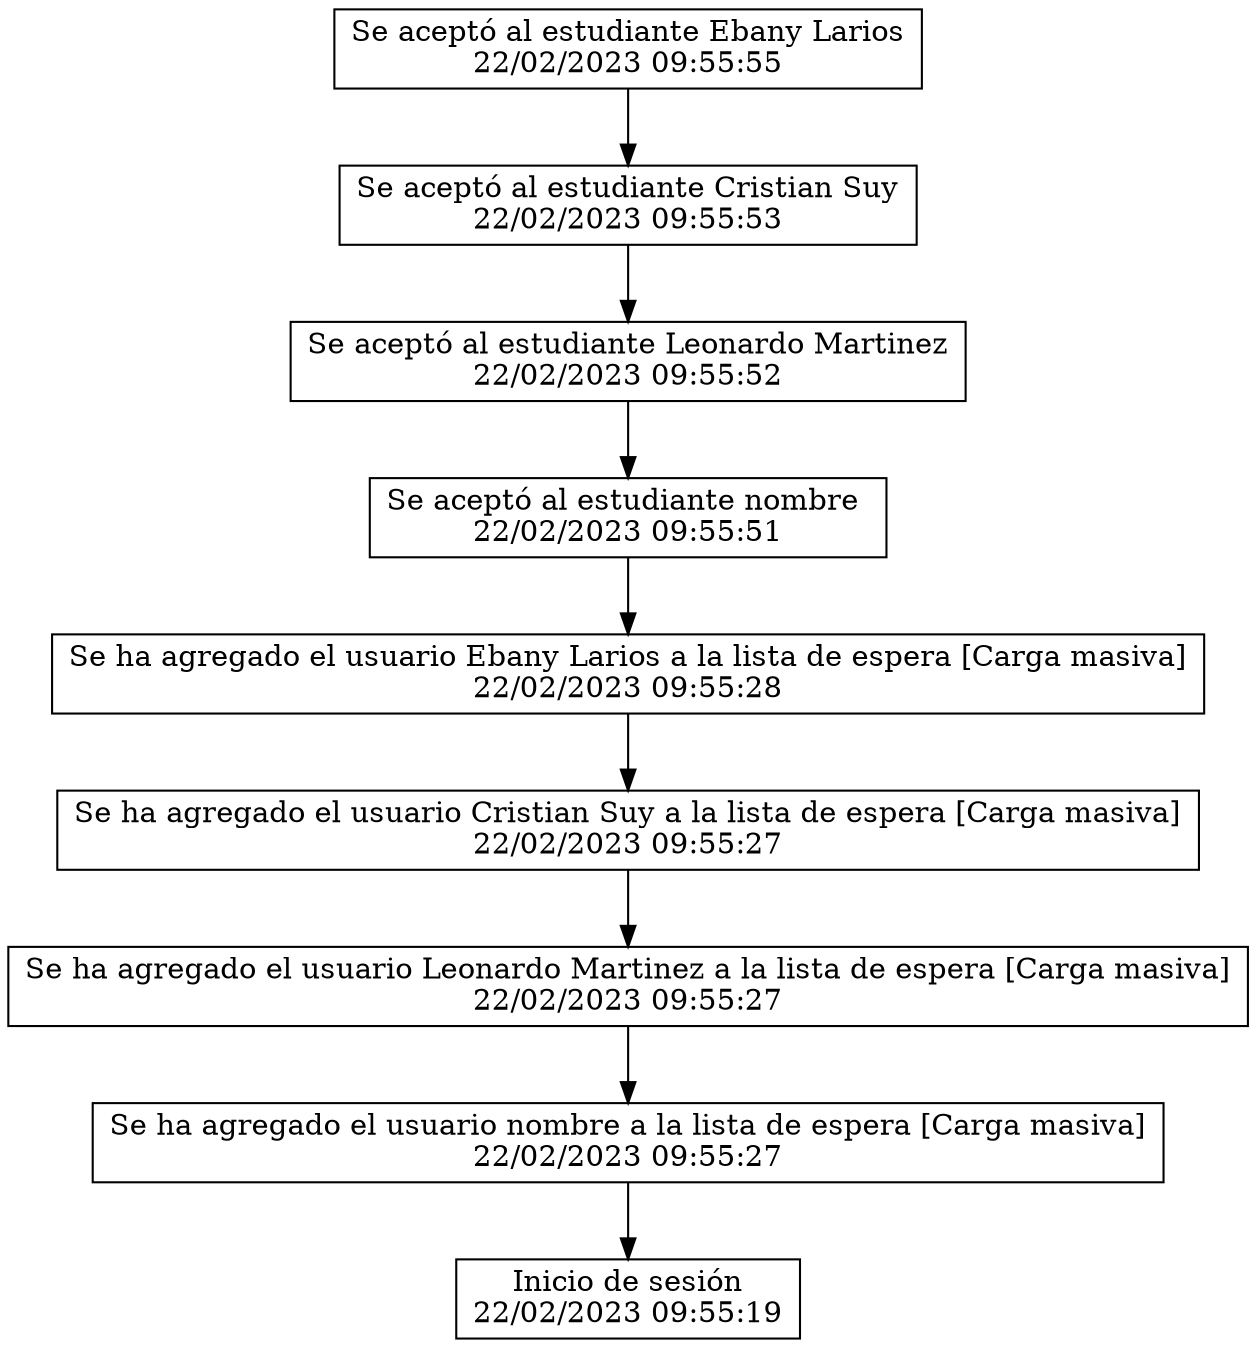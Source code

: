 digraph G {
{ rankdir=TB; node [shape=record];binnacle_admin_0 [label= "Se aceptó al estudiante Ebany Larios\n22/02/2023 09:55:55" ];
binnacle_admin_1 [label= "Se aceptó al estudiante Cristian Suy\n22/02/2023 09:55:53" ];
binnacle_admin_2 [label= "Se aceptó al estudiante Leonardo Martinez\n22/02/2023 09:55:52" ];
binnacle_admin_3 [label= "Se aceptó al estudiante nombre \n22/02/2023 09:55:51" ];
binnacle_admin_4 [label= "Se ha agregado el usuario Ebany Larios a la lista de espera [Carga masiva]\n22/02/2023 09:55:28" ];
binnacle_admin_5 [label= "Se ha agregado el usuario Cristian Suy a la lista de espera [Carga masiva]\n22/02/2023 09:55:27" ];
binnacle_admin_6 [label= "Se ha agregado el usuario Leonardo Martinez a la lista de espera [Carga masiva]\n22/02/2023 09:55:27" ];
binnacle_admin_7 [label= "Se ha agregado el usuario nombre a la lista de espera [Carga masiva]\n22/02/2023 09:55:27" ];
binnacle_admin_8 [label= "Inicio de sesión\n22/02/2023 09:55:19" ];
binnacle_admin_0 -> binnacle_admin_1;
binnacle_admin_1 -> binnacle_admin_2;
binnacle_admin_2 -> binnacle_admin_3;
binnacle_admin_3 -> binnacle_admin_4;
binnacle_admin_4 -> binnacle_admin_5;
binnacle_admin_5 -> binnacle_admin_6;
binnacle_admin_6 -> binnacle_admin_7;
binnacle_admin_7 -> binnacle_admin_8;
}}